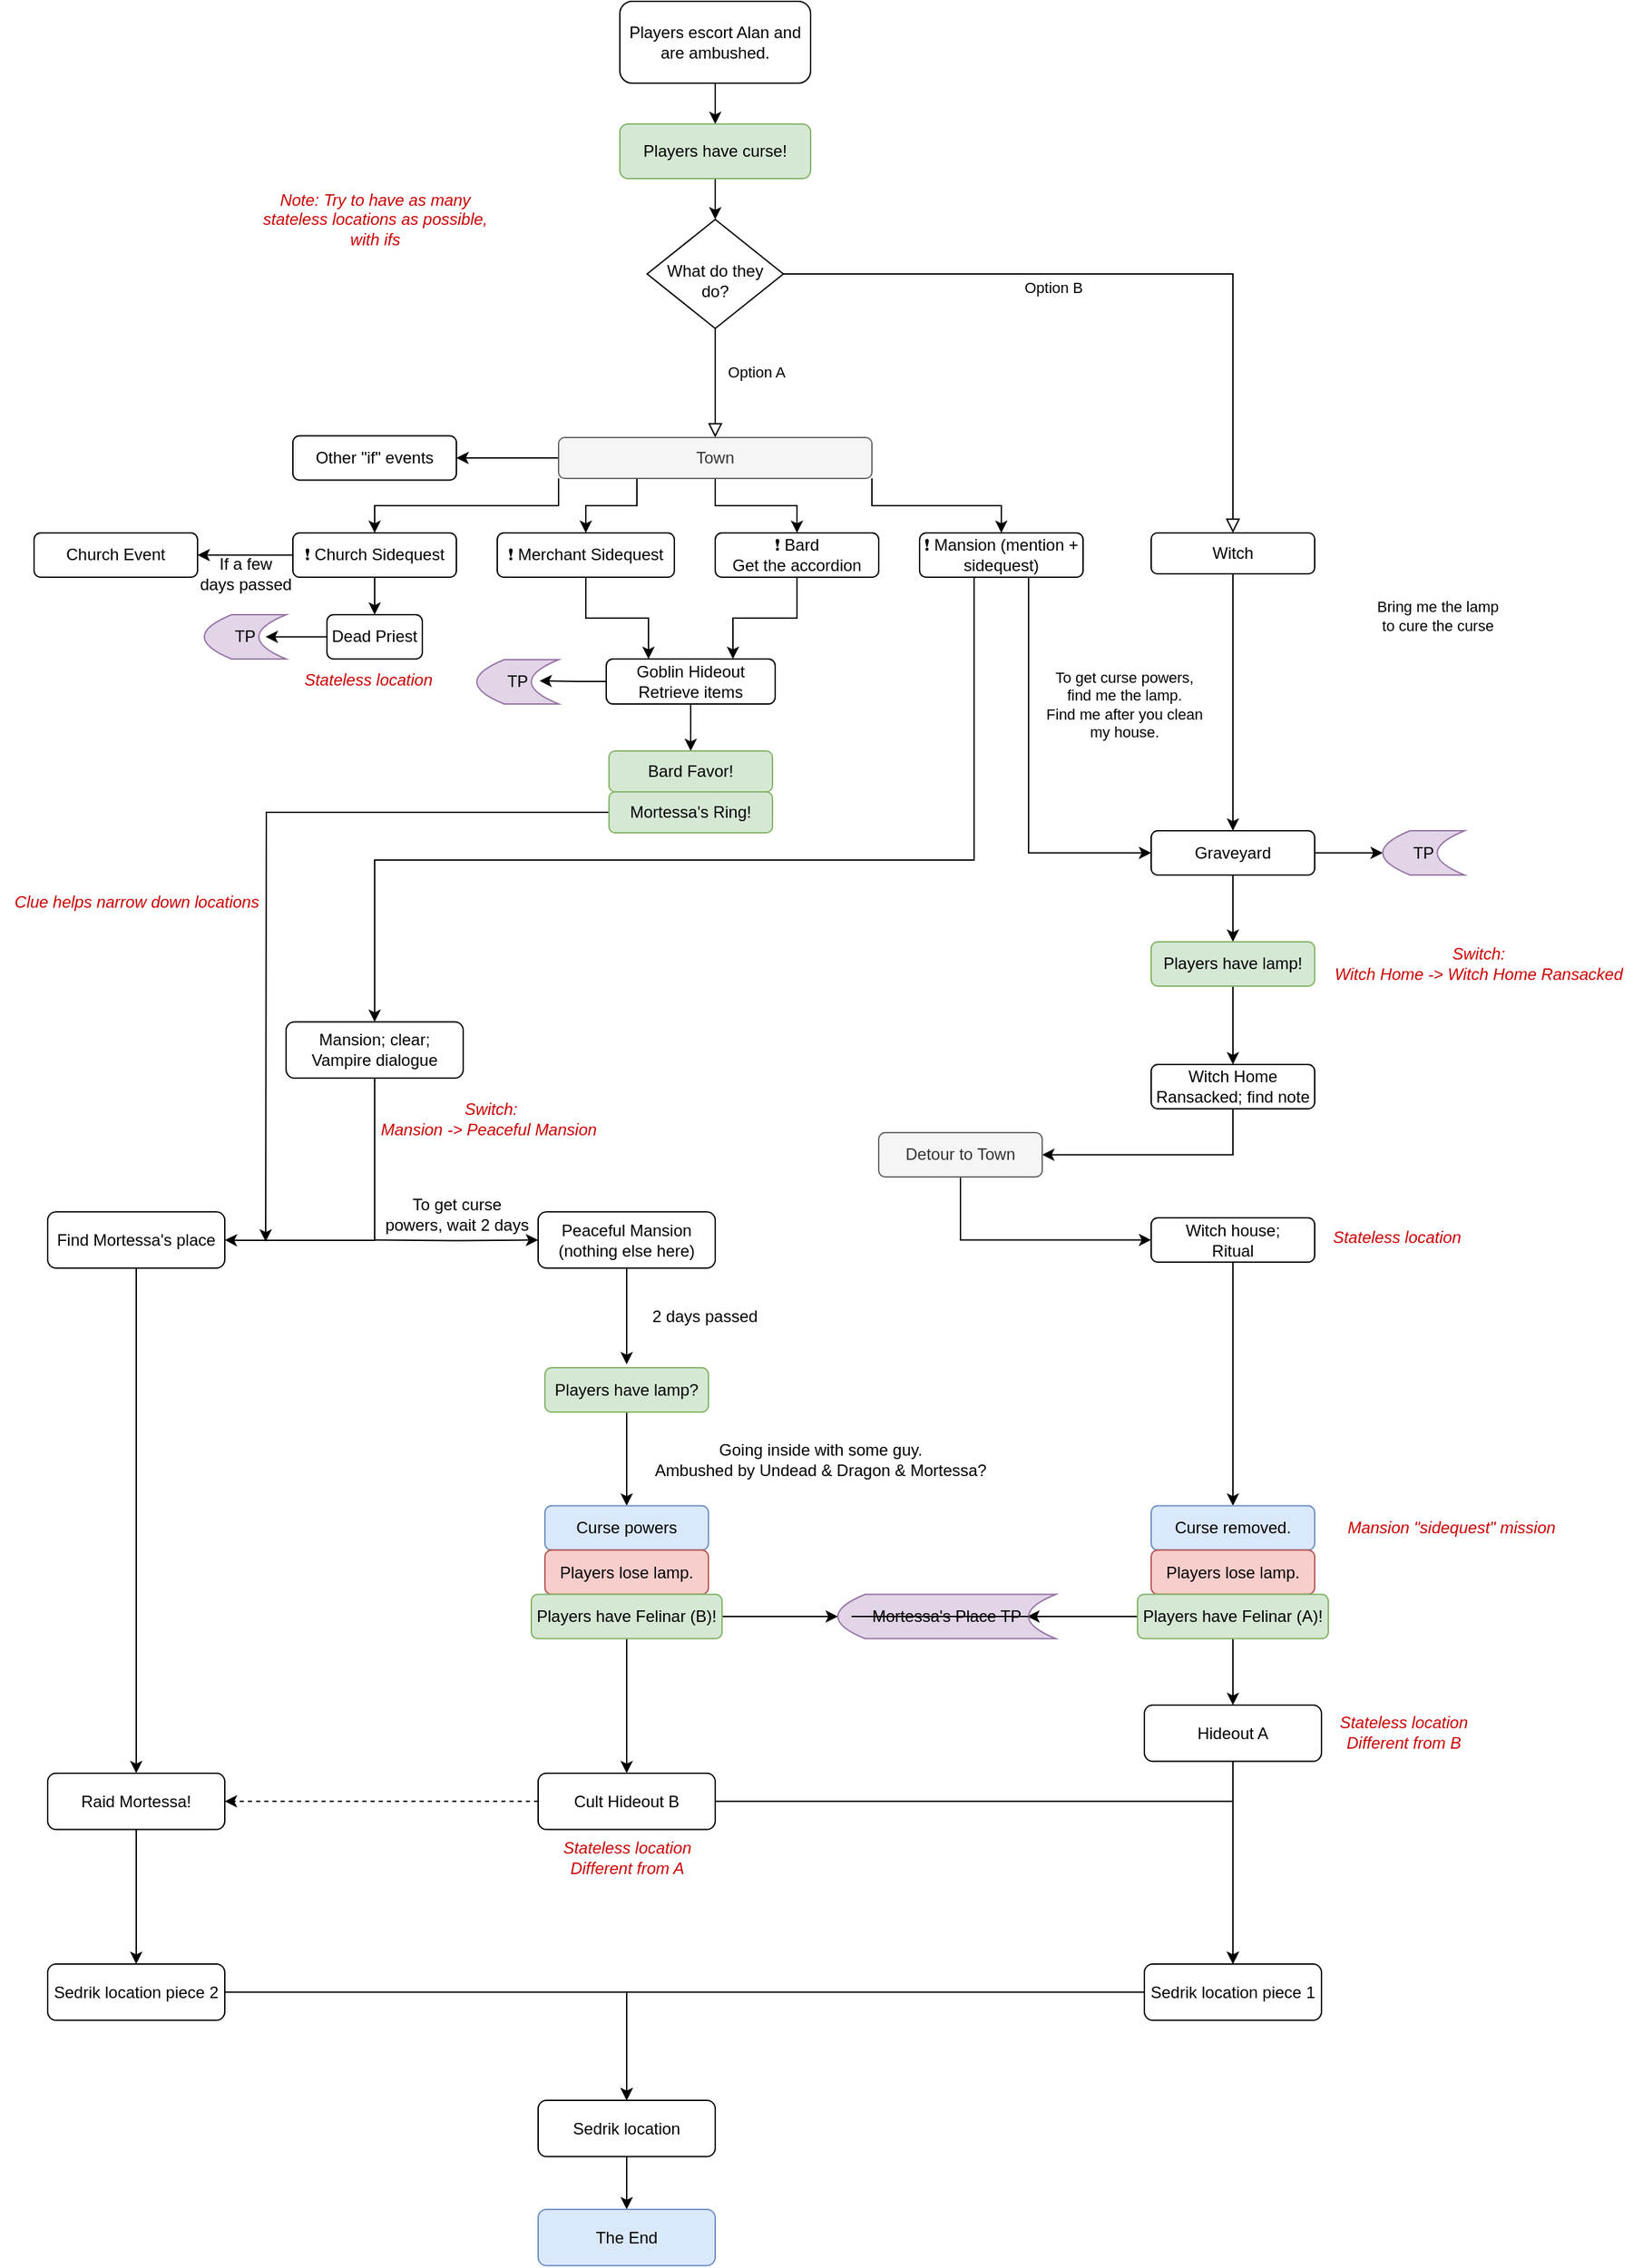 <mxfile version="23.0.1" type="device">
  <diagram id="C5RBs43oDa-KdzZeNtuy" name="Page-1">
    <mxGraphModel dx="2261" dy="1915" grid="1" gridSize="10" guides="1" tooltips="1" connect="1" arrows="1" fold="1" page="1" pageScale="1" pageWidth="827" pageHeight="1169" math="0" shadow="0">
      <root>
        <mxCell id="WIyWlLk6GJQsqaUBKTNV-0" />
        <mxCell id="WIyWlLk6GJQsqaUBKTNV-1" parent="WIyWlLk6GJQsqaUBKTNV-0" />
        <mxCell id="ol4VCV9P4sQ5v68sOLEQ-83" style="edgeStyle=orthogonalEdgeStyle;rounded=0;orthogonalLoop=1;jettySize=auto;html=1;entryX=0.5;entryY=0;entryDx=0;entryDy=0;" parent="WIyWlLk6GJQsqaUBKTNV-1" source="WIyWlLk6GJQsqaUBKTNV-3" target="ol4VCV9P4sQ5v68sOLEQ-82" edge="1">
          <mxGeometry relative="1" as="geometry" />
        </mxCell>
        <mxCell id="WIyWlLk6GJQsqaUBKTNV-3" value="Players escort Alan and are ambushed." style="rounded=1;whiteSpace=wrap;html=1;fontSize=12;glass=0;strokeWidth=1;shadow=0;" parent="WIyWlLk6GJQsqaUBKTNV-1" vertex="1">
          <mxGeometry x="290" y="-10" width="140" height="60" as="geometry" />
        </mxCell>
        <mxCell id="WIyWlLk6GJQsqaUBKTNV-4" value="" style="rounded=0;html=1;jettySize=auto;orthogonalLoop=1;fontSize=11;endArrow=block;endFill=0;endSize=8;strokeWidth=1;shadow=0;labelBackgroundColor=none;edgeStyle=orthogonalEdgeStyle;" parent="WIyWlLk6GJQsqaUBKTNV-1" source="WIyWlLk6GJQsqaUBKTNV-6" edge="1">
          <mxGeometry x="0.006" y="39" relative="1" as="geometry">
            <mxPoint y="-1" as="offset" />
            <mxPoint x="360" y="310" as="targetPoint" />
          </mxGeometry>
        </mxCell>
        <mxCell id="ol4VCV9P4sQ5v68sOLEQ-30" value="Option A" style="edgeLabel;html=1;align=center;verticalAlign=middle;resizable=0;points=[];" parent="WIyWlLk6GJQsqaUBKTNV-4" vertex="1" connectable="0">
          <mxGeometry x="-0.205" relative="1" as="geometry">
            <mxPoint x="30" as="offset" />
          </mxGeometry>
        </mxCell>
        <mxCell id="WIyWlLk6GJQsqaUBKTNV-5" value="" style="edgeStyle=orthogonalEdgeStyle;rounded=0;html=1;jettySize=auto;orthogonalLoop=1;fontSize=11;endArrow=block;endFill=0;endSize=8;strokeWidth=1;shadow=0;labelBackgroundColor=none;" parent="WIyWlLk6GJQsqaUBKTNV-1" source="WIyWlLk6GJQsqaUBKTNV-6" target="WIyWlLk6GJQsqaUBKTNV-7" edge="1">
          <mxGeometry y="10" relative="1" as="geometry">
            <mxPoint as="offset" />
          </mxGeometry>
        </mxCell>
        <mxCell id="ol4VCV9P4sQ5v68sOLEQ-29" value="Option B" style="edgeLabel;html=1;align=center;verticalAlign=middle;resizable=0;points=[];" parent="WIyWlLk6GJQsqaUBKTNV-5" vertex="1" connectable="0">
          <mxGeometry x="-0.238" y="-4" relative="1" as="geometry">
            <mxPoint y="6" as="offset" />
          </mxGeometry>
        </mxCell>
        <mxCell id="WIyWlLk6GJQsqaUBKTNV-6" value="&lt;br&gt;What do they do?" style="rhombus;whiteSpace=wrap;html=1;shadow=0;fontFamily=Helvetica;fontSize=12;align=center;strokeWidth=1;spacing=6;spacingTop=-4;" parent="WIyWlLk6GJQsqaUBKTNV-1" vertex="1">
          <mxGeometry x="310" y="150" width="100" height="80" as="geometry" />
        </mxCell>
        <mxCell id="ol4VCV9P4sQ5v68sOLEQ-33" style="edgeStyle=orthogonalEdgeStyle;rounded=0;orthogonalLoop=1;jettySize=auto;html=1;entryX=0.5;entryY=0;entryDx=0;entryDy=0;" parent="WIyWlLk6GJQsqaUBKTNV-1" source="WIyWlLk6GJQsqaUBKTNV-7" target="ol4VCV9P4sQ5v68sOLEQ-31" edge="1">
          <mxGeometry relative="1" as="geometry" />
        </mxCell>
        <mxCell id="ol4VCV9P4sQ5v68sOLEQ-56" value="Bring me the lamp&lt;br&gt;to cure the curse" style="edgeLabel;html=1;align=center;verticalAlign=middle;resizable=0;points=[];" parent="ol4VCV9P4sQ5v68sOLEQ-33" vertex="1" connectable="0">
          <mxGeometry x="0.086" y="1" relative="1" as="geometry">
            <mxPoint x="149" y="-72" as="offset" />
          </mxGeometry>
        </mxCell>
        <mxCell id="WIyWlLk6GJQsqaUBKTNV-7" value="Witch" style="rounded=1;whiteSpace=wrap;html=1;fontSize=12;glass=0;strokeWidth=1;shadow=0;" parent="WIyWlLk6GJQsqaUBKTNV-1" vertex="1">
          <mxGeometry x="680" y="380" width="120" height="30" as="geometry" />
        </mxCell>
        <mxCell id="ol4VCV9P4sQ5v68sOLEQ-10" style="edgeStyle=orthogonalEdgeStyle;rounded=0;orthogonalLoop=1;jettySize=auto;html=1;entryX=1;entryY=0.5;entryDx=0;entryDy=0;" parent="WIyWlLk6GJQsqaUBKTNV-1" source="ol4VCV9P4sQ5v68sOLEQ-1" target="ol4VCV9P4sQ5v68sOLEQ-9" edge="1">
          <mxGeometry relative="1" as="geometry" />
        </mxCell>
        <mxCell id="ol4VCV9P4sQ5v68sOLEQ-11" style="edgeStyle=orthogonalEdgeStyle;rounded=0;orthogonalLoop=1;jettySize=auto;html=1;exitX=0;exitY=1;exitDx=0;exitDy=0;entryX=0.5;entryY=0;entryDx=0;entryDy=0;" parent="WIyWlLk6GJQsqaUBKTNV-1" source="ol4VCV9P4sQ5v68sOLEQ-1" target="ol4VCV9P4sQ5v68sOLEQ-4" edge="1">
          <mxGeometry relative="1" as="geometry" />
        </mxCell>
        <mxCell id="ol4VCV9P4sQ5v68sOLEQ-12" style="edgeStyle=orthogonalEdgeStyle;rounded=0;orthogonalLoop=1;jettySize=auto;html=1;exitX=0.25;exitY=1;exitDx=0;exitDy=0;entryX=0.5;entryY=0;entryDx=0;entryDy=0;" parent="WIyWlLk6GJQsqaUBKTNV-1" source="ol4VCV9P4sQ5v68sOLEQ-1" target="ol4VCV9P4sQ5v68sOLEQ-5" edge="1">
          <mxGeometry relative="1" as="geometry" />
        </mxCell>
        <mxCell id="ol4VCV9P4sQ5v68sOLEQ-13" style="edgeStyle=orthogonalEdgeStyle;rounded=0;orthogonalLoop=1;jettySize=auto;html=1;entryX=0.5;entryY=0;entryDx=0;entryDy=0;" parent="WIyWlLk6GJQsqaUBKTNV-1" source="ol4VCV9P4sQ5v68sOLEQ-1" target="ol4VCV9P4sQ5v68sOLEQ-7" edge="1">
          <mxGeometry relative="1" as="geometry" />
        </mxCell>
        <mxCell id="ol4VCV9P4sQ5v68sOLEQ-15" style="edgeStyle=orthogonalEdgeStyle;rounded=0;orthogonalLoop=1;jettySize=auto;html=1;exitX=1;exitY=1;exitDx=0;exitDy=0;entryX=0.5;entryY=0;entryDx=0;entryDy=0;" parent="WIyWlLk6GJQsqaUBKTNV-1" source="ol4VCV9P4sQ5v68sOLEQ-1" target="ol4VCV9P4sQ5v68sOLEQ-8" edge="1">
          <mxGeometry relative="1" as="geometry" />
        </mxCell>
        <mxCell id="ol4VCV9P4sQ5v68sOLEQ-1" value="Town" style="rounded=1;whiteSpace=wrap;html=1;glass=0;fillColor=#f5f5f5;fontColor=#333333;strokeColor=#666666;" parent="WIyWlLk6GJQsqaUBKTNV-1" vertex="1">
          <mxGeometry x="245" y="310" width="230" height="30" as="geometry" />
        </mxCell>
        <mxCell id="ol4VCV9P4sQ5v68sOLEQ-18" style="edgeStyle=orthogonalEdgeStyle;rounded=0;orthogonalLoop=1;jettySize=auto;html=1;entryX=0.5;entryY=0;entryDx=0;entryDy=0;" parent="WIyWlLk6GJQsqaUBKTNV-1" source="ol4VCV9P4sQ5v68sOLEQ-4" target="ol4VCV9P4sQ5v68sOLEQ-16" edge="1">
          <mxGeometry relative="1" as="geometry" />
        </mxCell>
        <mxCell id="ol4VCV9P4sQ5v68sOLEQ-103" style="edgeStyle=orthogonalEdgeStyle;rounded=0;orthogonalLoop=1;jettySize=auto;html=1;entryX=1;entryY=0.5;entryDx=0;entryDy=0;" parent="WIyWlLk6GJQsqaUBKTNV-1" source="ol4VCV9P4sQ5v68sOLEQ-4" target="ol4VCV9P4sQ5v68sOLEQ-99" edge="1">
          <mxGeometry relative="1" as="geometry" />
        </mxCell>
        <mxCell id="ol4VCV9P4sQ5v68sOLEQ-4" value="❗ Church Sidequest" style="rounded=1;whiteSpace=wrap;html=1;" parent="WIyWlLk6GJQsqaUBKTNV-1" vertex="1">
          <mxGeometry x="50" y="380" width="120" height="32.5" as="geometry" />
        </mxCell>
        <mxCell id="ol4VCV9P4sQ5v68sOLEQ-23" style="edgeStyle=orthogonalEdgeStyle;rounded=0;orthogonalLoop=1;jettySize=auto;html=1;entryX=0.25;entryY=0;entryDx=0;entryDy=0;" parent="WIyWlLk6GJQsqaUBKTNV-1" source="ol4VCV9P4sQ5v68sOLEQ-5" target="ol4VCV9P4sQ5v68sOLEQ-21" edge="1">
          <mxGeometry relative="1" as="geometry" />
        </mxCell>
        <mxCell id="ol4VCV9P4sQ5v68sOLEQ-5" value="❗ Merchant Sidequest" style="rounded=1;whiteSpace=wrap;html=1;" parent="WIyWlLk6GJQsqaUBKTNV-1" vertex="1">
          <mxGeometry x="200" y="380" width="130" height="32.5" as="geometry" />
        </mxCell>
        <mxCell id="ol4VCV9P4sQ5v68sOLEQ-22" style="edgeStyle=orthogonalEdgeStyle;rounded=0;orthogonalLoop=1;jettySize=auto;html=1;entryX=0.75;entryY=0;entryDx=0;entryDy=0;" parent="WIyWlLk6GJQsqaUBKTNV-1" source="ol4VCV9P4sQ5v68sOLEQ-7" target="ol4VCV9P4sQ5v68sOLEQ-21" edge="1">
          <mxGeometry relative="1" as="geometry" />
        </mxCell>
        <mxCell id="ol4VCV9P4sQ5v68sOLEQ-7" value="❗ Bard&lt;br&gt;Get the accordion" style="rounded=1;whiteSpace=wrap;html=1;" parent="WIyWlLk6GJQsqaUBKTNV-1" vertex="1">
          <mxGeometry x="360" y="380" width="120" height="32.5" as="geometry" />
        </mxCell>
        <mxCell id="ol4VCV9P4sQ5v68sOLEQ-78" style="edgeStyle=orthogonalEdgeStyle;rounded=0;orthogonalLoop=1;jettySize=auto;html=1;entryX=0;entryY=0.5;entryDx=0;entryDy=0;exitX=0.5;exitY=1;exitDx=0;exitDy=0;" parent="WIyWlLk6GJQsqaUBKTNV-1" source="ol4VCV9P4sQ5v68sOLEQ-8" target="ol4VCV9P4sQ5v68sOLEQ-31" edge="1">
          <mxGeometry relative="1" as="geometry">
            <Array as="points">
              <mxPoint x="590" y="413" />
              <mxPoint x="590" y="615" />
            </Array>
          </mxGeometry>
        </mxCell>
        <mxCell id="ol4VCV9P4sQ5v68sOLEQ-108" style="edgeStyle=orthogonalEdgeStyle;rounded=0;orthogonalLoop=1;jettySize=auto;html=1;entryX=0.5;entryY=0;entryDx=0;entryDy=0;exitX=0.25;exitY=1;exitDx=0;exitDy=0;" parent="WIyWlLk6GJQsqaUBKTNV-1" source="ol4VCV9P4sQ5v68sOLEQ-8" target="ol4VCV9P4sQ5v68sOLEQ-107" edge="1">
          <mxGeometry relative="1" as="geometry">
            <mxPoint x="540" y="410" as="sourcePoint" />
            <mxPoint x="80" y="736.25" as="targetPoint" />
            <Array as="points">
              <mxPoint x="550" y="413" />
              <mxPoint x="550" y="620" />
              <mxPoint x="110" y="620" />
            </Array>
          </mxGeometry>
        </mxCell>
        <mxCell id="ol4VCV9P4sQ5v68sOLEQ-8" value="❗ Mansion&amp;nbsp;(mention + sidequest)" style="rounded=1;whiteSpace=wrap;html=1;" parent="WIyWlLk6GJQsqaUBKTNV-1" vertex="1">
          <mxGeometry x="510" y="380" width="120" height="32.5" as="geometry" />
        </mxCell>
        <mxCell id="ol4VCV9P4sQ5v68sOLEQ-9" value="Other&amp;nbsp;&quot;if&quot; events" style="rounded=1;whiteSpace=wrap;html=1;" parent="WIyWlLk6GJQsqaUBKTNV-1" vertex="1">
          <mxGeometry x="50" y="308.75" width="120" height="32.5" as="geometry" />
        </mxCell>
        <mxCell id="ol4VCV9P4sQ5v68sOLEQ-16" value="Dead Priest" style="rounded=1;whiteSpace=wrap;html=1;" parent="WIyWlLk6GJQsqaUBKTNV-1" vertex="1">
          <mxGeometry x="75" y="440" width="70" height="32.5" as="geometry" />
        </mxCell>
        <mxCell id="ol4VCV9P4sQ5v68sOLEQ-28" style="edgeStyle=orthogonalEdgeStyle;rounded=0;orthogonalLoop=1;jettySize=auto;html=1;entryX=0.5;entryY=0;entryDx=0;entryDy=0;" parent="WIyWlLk6GJQsqaUBKTNV-1" source="ol4VCV9P4sQ5v68sOLEQ-21" target="ol4VCV9P4sQ5v68sOLEQ-27" edge="1">
          <mxGeometry relative="1" as="geometry" />
        </mxCell>
        <mxCell id="ol4VCV9P4sQ5v68sOLEQ-21" value="Goblin Hideout&lt;br&gt;Retrieve items" style="rounded=1;whiteSpace=wrap;html=1;" parent="WIyWlLk6GJQsqaUBKTNV-1" vertex="1">
          <mxGeometry x="280" y="472.5" width="124" height="33" as="geometry" />
        </mxCell>
        <mxCell id="ol4VCV9P4sQ5v68sOLEQ-27" value="Bard Favor!" style="rounded=1;whiteSpace=wrap;html=1;fillColor=#d5e8d4;strokeColor=#82b366;" parent="WIyWlLk6GJQsqaUBKTNV-1" vertex="1">
          <mxGeometry x="282" y="540" width="120" height="30" as="geometry" />
        </mxCell>
        <mxCell id="uYWX3WhNX286cdWwJg3D-10" style="edgeStyle=orthogonalEdgeStyle;rounded=0;orthogonalLoop=1;jettySize=auto;html=1;entryX=0.5;entryY=0;entryDx=0;entryDy=0;" edge="1" parent="WIyWlLk6GJQsqaUBKTNV-1" source="ol4VCV9P4sQ5v68sOLEQ-31" target="uYWX3WhNX286cdWwJg3D-9">
          <mxGeometry relative="1" as="geometry" />
        </mxCell>
        <mxCell id="uYWX3WhNX286cdWwJg3D-13" style="edgeStyle=orthogonalEdgeStyle;rounded=0;orthogonalLoop=1;jettySize=auto;html=1;entryX=0;entryY=0.5;entryDx=0;entryDy=0;" edge="1" parent="WIyWlLk6GJQsqaUBKTNV-1" source="ol4VCV9P4sQ5v68sOLEQ-31" target="uYWX3WhNX286cdWwJg3D-12">
          <mxGeometry relative="1" as="geometry" />
        </mxCell>
        <mxCell id="ol4VCV9P4sQ5v68sOLEQ-31" value="Graveyard" style="rounded=1;whiteSpace=wrap;html=1;" parent="WIyWlLk6GJQsqaUBKTNV-1" vertex="1">
          <mxGeometry x="680" y="598.5" width="120" height="32.5" as="geometry" />
        </mxCell>
        <mxCell id="ol4VCV9P4sQ5v68sOLEQ-86" style="edgeStyle=orthogonalEdgeStyle;rounded=0;orthogonalLoop=1;jettySize=auto;html=1;entryX=1;entryY=0.5;entryDx=0;entryDy=0;exitX=0.5;exitY=1;exitDx=0;exitDy=0;" parent="WIyWlLk6GJQsqaUBKTNV-1" source="ol4VCV9P4sQ5v68sOLEQ-73" target="ol4VCV9P4sQ5v68sOLEQ-85" edge="1">
          <mxGeometry relative="1" as="geometry" />
        </mxCell>
        <mxCell id="ol4VCV9P4sQ5v68sOLEQ-73" value="Witch Home Ransacked; find note" style="rounded=1;whiteSpace=wrap;html=1;" parent="WIyWlLk6GJQsqaUBKTNV-1" vertex="1">
          <mxGeometry x="680" y="770" width="120" height="32.5" as="geometry" />
        </mxCell>
        <mxCell id="ol4VCV9P4sQ5v68sOLEQ-79" value="To get curse powers,&lt;br&gt;find me the lamp.&lt;br&gt;Find me after you clean&lt;br&gt;my house." style="edgeLabel;html=1;align=center;verticalAlign=middle;resizable=0;points=[];" parent="WIyWlLk6GJQsqaUBKTNV-1" vertex="1" connectable="0">
          <mxGeometry x="660" y="505.5" as="geometry" />
        </mxCell>
        <mxCell id="ol4VCV9P4sQ5v68sOLEQ-81" value="&lt;i&gt;&lt;font color=&quot;#cc0000&quot;&gt;Switch:&lt;br&gt;Witch Home -&amp;gt; Witch Home Ransacked&lt;br&gt;&lt;/font&gt;&lt;/i&gt;" style="text;html=1;align=center;verticalAlign=middle;resizable=0;points=[];autosize=1;strokeColor=none;fillColor=none;" parent="WIyWlLk6GJQsqaUBKTNV-1" vertex="1">
          <mxGeometry x="800" y="676.25" width="240" height="40" as="geometry" />
        </mxCell>
        <mxCell id="ol4VCV9P4sQ5v68sOLEQ-84" style="edgeStyle=orthogonalEdgeStyle;rounded=0;orthogonalLoop=1;jettySize=auto;html=1;entryX=0.5;entryY=0;entryDx=0;entryDy=0;" parent="WIyWlLk6GJQsqaUBKTNV-1" source="ol4VCV9P4sQ5v68sOLEQ-82" target="WIyWlLk6GJQsqaUBKTNV-6" edge="1">
          <mxGeometry relative="1" as="geometry" />
        </mxCell>
        <mxCell id="ol4VCV9P4sQ5v68sOLEQ-82" value="Players have curse!" style="rounded=1;whiteSpace=wrap;html=1;fontSize=12;glass=0;strokeWidth=1;shadow=0;fillColor=#d5e8d4;strokeColor=#82b366;" parent="WIyWlLk6GJQsqaUBKTNV-1" vertex="1">
          <mxGeometry x="290" y="80" width="140" height="40" as="geometry" />
        </mxCell>
        <mxCell id="ol4VCV9P4sQ5v68sOLEQ-95" style="edgeStyle=orthogonalEdgeStyle;rounded=0;orthogonalLoop=1;jettySize=auto;html=1;entryX=0;entryY=0.5;entryDx=0;entryDy=0;exitX=0.5;exitY=1;exitDx=0;exitDy=0;" parent="WIyWlLk6GJQsqaUBKTNV-1" source="ol4VCV9P4sQ5v68sOLEQ-85" target="ol4VCV9P4sQ5v68sOLEQ-93" edge="1">
          <mxGeometry relative="1" as="geometry" />
        </mxCell>
        <mxCell id="ol4VCV9P4sQ5v68sOLEQ-85" value="Detour to Town" style="rounded=1;whiteSpace=wrap;html=1;fillColor=#f5f5f5;fontColor=#333333;strokeColor=#666666;" parent="WIyWlLk6GJQsqaUBKTNV-1" vertex="1">
          <mxGeometry x="480" y="820" width="120" height="32.5" as="geometry" />
        </mxCell>
        <mxCell id="ol4VCV9P4sQ5v68sOLEQ-96" style="edgeStyle=orthogonalEdgeStyle;rounded=0;orthogonalLoop=1;jettySize=auto;html=1;entryX=0.5;entryY=0;entryDx=0;entryDy=0;" parent="WIyWlLk6GJQsqaUBKTNV-1" source="ol4VCV9P4sQ5v68sOLEQ-93" target="ol4VCV9P4sQ5v68sOLEQ-94" edge="1">
          <mxGeometry relative="1" as="geometry" />
        </mxCell>
        <mxCell id="ol4VCV9P4sQ5v68sOLEQ-93" value="Witch house;&lt;br&gt;Ritual" style="rounded=1;whiteSpace=wrap;html=1;" parent="WIyWlLk6GJQsqaUBKTNV-1" vertex="1">
          <mxGeometry x="680" y="882.49" width="120" height="32.5" as="geometry" />
        </mxCell>
        <mxCell id="ol4VCV9P4sQ5v68sOLEQ-94" value="Curse removed." style="rounded=1;whiteSpace=wrap;html=1;fillColor=#dae8fc;strokeColor=#6c8ebf;" parent="WIyWlLk6GJQsqaUBKTNV-1" vertex="1">
          <mxGeometry x="680" y="1093.75" width="120" height="32.5" as="geometry" />
        </mxCell>
        <mxCell id="ol4VCV9P4sQ5v68sOLEQ-99" value="Church Event" style="rounded=1;whiteSpace=wrap;html=1;" parent="WIyWlLk6GJQsqaUBKTNV-1" vertex="1">
          <mxGeometry x="-140" y="380" width="120" height="32.5" as="geometry" />
        </mxCell>
        <mxCell id="ol4VCV9P4sQ5v68sOLEQ-100" value="&lt;i&gt;&lt;font color=&quot;#cc0000&quot;&gt;Stateless location&lt;/font&gt;&lt;/i&gt;" style="text;html=1;align=center;verticalAlign=middle;resizable=0;points=[];autosize=1;" parent="WIyWlLk6GJQsqaUBKTNV-1" vertex="1">
          <mxGeometry x="45" y="472.5" width="120" height="30" as="geometry" />
        </mxCell>
        <mxCell id="ol4VCV9P4sQ5v68sOLEQ-104" value="If a few&lt;br&gt;days passed" style="text;html=1;align=center;verticalAlign=middle;resizable=0;points=[];autosize=1;strokeColor=none;fillColor=none;" parent="WIyWlLk6GJQsqaUBKTNV-1" vertex="1">
          <mxGeometry x="-30" y="390" width="90" height="40" as="geometry" />
        </mxCell>
        <mxCell id="ol4VCV9P4sQ5v68sOLEQ-105" value="&lt;i&gt;&lt;font color=&quot;#cc0000&quot;&gt;Note: Try to have as many&lt;br&gt;stateless locations as possible,&lt;br&gt;with ifs&lt;br&gt;&lt;/font&gt;&lt;/i&gt;" style="text;html=1;align=center;verticalAlign=middle;resizable=0;points=[];autosize=1;" parent="WIyWlLk6GJQsqaUBKTNV-1" vertex="1">
          <mxGeometry x="15" y="120" width="190" height="60" as="geometry" />
        </mxCell>
        <mxCell id="ol4VCV9P4sQ5v68sOLEQ-106" value="&lt;i&gt;&lt;font color=&quot;#cc0000&quot;&gt;Stateless location&lt;br&gt;&lt;/font&gt;&lt;/i&gt;" style="text;html=1;align=center;verticalAlign=middle;resizable=0;points=[];autosize=1;strokeColor=none;fillColor=none;" parent="WIyWlLk6GJQsqaUBKTNV-1" vertex="1">
          <mxGeometry x="800" y="882.49" width="120" height="30" as="geometry" />
        </mxCell>
        <mxCell id="ol4VCV9P4sQ5v68sOLEQ-132" style="edgeStyle=orthogonalEdgeStyle;rounded=0;orthogonalLoop=1;jettySize=auto;html=1;entryX=1;entryY=0.5;entryDx=0;entryDy=0;" parent="WIyWlLk6GJQsqaUBKTNV-1" source="ol4VCV9P4sQ5v68sOLEQ-107" target="ol4VCV9P4sQ5v68sOLEQ-131" edge="1">
          <mxGeometry relative="1" as="geometry">
            <Array as="points">
              <mxPoint x="110" y="899" />
              <mxPoint x="10" y="899" />
            </Array>
          </mxGeometry>
        </mxCell>
        <mxCell id="ol4VCV9P4sQ5v68sOLEQ-107" value="Mansion; clear;&lt;br&gt;Vampire dialogue" style="rounded=1;whiteSpace=wrap;html=1;" parent="WIyWlLk6GJQsqaUBKTNV-1" vertex="1">
          <mxGeometry x="45" y="738.75" width="130" height="41.25" as="geometry" />
        </mxCell>
        <mxCell id="ol4VCV9P4sQ5v68sOLEQ-130" style="edgeStyle=orthogonalEdgeStyle;rounded=0;orthogonalLoop=1;jettySize=auto;html=1;entryX=0.5;entryY=0;entryDx=0;entryDy=0;" parent="WIyWlLk6GJQsqaUBKTNV-1" source="ol4VCV9P4sQ5v68sOLEQ-111" target="ol4VCV9P4sQ5v68sOLEQ-112" edge="1">
          <mxGeometry relative="1" as="geometry" />
        </mxCell>
        <mxCell id="ol4VCV9P4sQ5v68sOLEQ-111" value="Players have lamp?" style="rounded=1;whiteSpace=wrap;html=1;fillColor=#d5e8d4;strokeColor=#82b366;" parent="WIyWlLk6GJQsqaUBKTNV-1" vertex="1">
          <mxGeometry x="235" y="992.5" width="120" height="32.5" as="geometry" />
        </mxCell>
        <mxCell id="ol4VCV9P4sQ5v68sOLEQ-112" value="Curse powers" style="rounded=1;whiteSpace=wrap;html=1;fillColor=#dae8fc;strokeColor=#6c8ebf;" parent="WIyWlLk6GJQsqaUBKTNV-1" vertex="1">
          <mxGeometry x="235" y="1093.75" width="120" height="32.5" as="geometry" />
        </mxCell>
        <mxCell id="ol4VCV9P4sQ5v68sOLEQ-114" value="&lt;i&gt;&lt;font color=&quot;#cc0000&quot;&gt;Mansion&amp;nbsp;&quot;sidequest&quot; mission&lt;br&gt;&lt;/font&gt;&lt;/i&gt;" style="text;html=1;align=center;verticalAlign=middle;resizable=0;points=[];autosize=1;strokeColor=none;fillColor=none;" parent="WIyWlLk6GJQsqaUBKTNV-1" vertex="1">
          <mxGeometry x="810" y="1095" width="180" height="30" as="geometry" />
        </mxCell>
        <mxCell id="ol4VCV9P4sQ5v68sOLEQ-115" value="Players lose lamp." style="rounded=1;whiteSpace=wrap;html=1;fillColor=#f8cecc;strokeColor=#b85450;" parent="WIyWlLk6GJQsqaUBKTNV-1" vertex="1">
          <mxGeometry x="680" y="1126.25" width="120" height="32.5" as="geometry" />
        </mxCell>
        <mxCell id="ol4VCV9P4sQ5v68sOLEQ-147" style="edgeStyle=orthogonalEdgeStyle;rounded=0;orthogonalLoop=1;jettySize=auto;html=1;entryX=0.5;entryY=0;entryDx=0;entryDy=0;" parent="WIyWlLk6GJQsqaUBKTNV-1" source="ol4VCV9P4sQ5v68sOLEQ-116" target="ol4VCV9P4sQ5v68sOLEQ-146" edge="1">
          <mxGeometry relative="1" as="geometry" />
        </mxCell>
        <mxCell id="uYWX3WhNX286cdWwJg3D-21" style="edgeStyle=orthogonalEdgeStyle;rounded=0;orthogonalLoop=1;jettySize=auto;html=1;entryX=0.869;entryY=0.5;entryDx=0;entryDy=0;entryPerimeter=0;" edge="1" parent="WIyWlLk6GJQsqaUBKTNV-1" source="ol4VCV9P4sQ5v68sOLEQ-116" target="uYWX3WhNX286cdWwJg3D-16">
          <mxGeometry relative="1" as="geometry" />
        </mxCell>
        <mxCell id="ol4VCV9P4sQ5v68sOLEQ-116" value="Players have Felinar (A)!" style="rounded=1;whiteSpace=wrap;html=1;fillColor=#d5e8d4;strokeColor=#82b366;" parent="WIyWlLk6GJQsqaUBKTNV-1" vertex="1">
          <mxGeometry x="670" y="1158.75" width="140" height="32.5" as="geometry" />
        </mxCell>
        <mxCell id="ol4VCV9P4sQ5v68sOLEQ-117" value="Players lose lamp." style="rounded=1;whiteSpace=wrap;html=1;fillColor=#f8cecc;strokeColor=#b85450;" parent="WIyWlLk6GJQsqaUBKTNV-1" vertex="1">
          <mxGeometry x="235" y="1126.25" width="120" height="32.5" as="geometry" />
        </mxCell>
        <mxCell id="ol4VCV9P4sQ5v68sOLEQ-144" style="edgeStyle=orthogonalEdgeStyle;rounded=0;orthogonalLoop=1;jettySize=auto;html=1;entryX=0.5;entryY=0;entryDx=0;entryDy=0;" parent="WIyWlLk6GJQsqaUBKTNV-1" source="ol4VCV9P4sQ5v68sOLEQ-118" target="ol4VCV9P4sQ5v68sOLEQ-143" edge="1">
          <mxGeometry relative="1" as="geometry" />
        </mxCell>
        <mxCell id="uYWX3WhNX286cdWwJg3D-20" style="edgeStyle=orthogonalEdgeStyle;rounded=0;orthogonalLoop=1;jettySize=auto;html=1;entryX=0;entryY=0.5;entryDx=0;entryDy=0;" edge="1" parent="WIyWlLk6GJQsqaUBKTNV-1" source="ol4VCV9P4sQ5v68sOLEQ-118" target="uYWX3WhNX286cdWwJg3D-16">
          <mxGeometry relative="1" as="geometry" />
        </mxCell>
        <mxCell id="ol4VCV9P4sQ5v68sOLEQ-118" value="Players have Felinar (B)!" style="rounded=1;whiteSpace=wrap;html=1;fillColor=#d5e8d4;strokeColor=#82b366;" parent="WIyWlLk6GJQsqaUBKTNV-1" vertex="1">
          <mxGeometry x="225" y="1158.75" width="140" height="32.5" as="geometry" />
        </mxCell>
        <mxCell id="ol4VCV9P4sQ5v68sOLEQ-128" value="&lt;i&gt;&lt;font color=&quot;#cc0000&quot;&gt;Switch:&lt;br&gt;Mansion -&amp;gt; Peaceful Mansion&amp;nbsp;&lt;br&gt;&lt;/font&gt;&lt;/i&gt;" style="text;html=1;align=center;verticalAlign=middle;resizable=0;points=[];autosize=1;strokeColor=none;fillColor=none;" parent="WIyWlLk6GJQsqaUBKTNV-1" vertex="1">
          <mxGeometry x="100" y="790" width="190" height="40" as="geometry" />
        </mxCell>
        <mxCell id="uYWX3WhNX286cdWwJg3D-3" style="edgeStyle=orthogonalEdgeStyle;rounded=0;orthogonalLoop=1;jettySize=auto;html=1;entryX=0.5;entryY=0;entryDx=0;entryDy=0;" edge="1" parent="WIyWlLk6GJQsqaUBKTNV-1" source="ol4VCV9P4sQ5v68sOLEQ-131" target="ol4VCV9P4sQ5v68sOLEQ-139">
          <mxGeometry relative="1" as="geometry" />
        </mxCell>
        <mxCell id="ol4VCV9P4sQ5v68sOLEQ-131" value="Find Mortessa&#39;s place" style="rounded=1;whiteSpace=wrap;html=1;" parent="WIyWlLk6GJQsqaUBKTNV-1" vertex="1">
          <mxGeometry x="-130" y="878.12" width="130" height="41.25" as="geometry" />
        </mxCell>
        <mxCell id="ol4VCV9P4sQ5v68sOLEQ-136" style="edgeStyle=orthogonalEdgeStyle;rounded=0;orthogonalLoop=1;jettySize=auto;html=1;" parent="WIyWlLk6GJQsqaUBKTNV-1" source="ol4VCV9P4sQ5v68sOLEQ-133" edge="1">
          <mxGeometry relative="1" as="geometry">
            <mxPoint x="295" y="990" as="targetPoint" />
          </mxGeometry>
        </mxCell>
        <mxCell id="ol4VCV9P4sQ5v68sOLEQ-133" value="Peaceful Mansion&lt;br&gt;(nothing else here)" style="rounded=1;whiteSpace=wrap;html=1;" parent="WIyWlLk6GJQsqaUBKTNV-1" vertex="1">
          <mxGeometry x="230" y="878.12" width="130" height="41.25" as="geometry" />
        </mxCell>
        <mxCell id="ol4VCV9P4sQ5v68sOLEQ-134" style="edgeStyle=orthogonalEdgeStyle;rounded=0;orthogonalLoop=1;jettySize=auto;html=1;" parent="WIyWlLk6GJQsqaUBKTNV-1" target="ol4VCV9P4sQ5v68sOLEQ-133" edge="1">
          <mxGeometry relative="1" as="geometry">
            <mxPoint x="110" y="898.745" as="sourcePoint" />
          </mxGeometry>
        </mxCell>
        <mxCell id="ol4VCV9P4sQ5v68sOLEQ-137" value="2 days passed" style="text;html=1;align=center;verticalAlign=middle;resizable=0;points=[];autosize=1;strokeColor=none;fillColor=none;" parent="WIyWlLk6GJQsqaUBKTNV-1" vertex="1">
          <mxGeometry x="302" y="940" width="100" height="30" as="geometry" />
        </mxCell>
        <mxCell id="ol4VCV9P4sQ5v68sOLEQ-138" value="Going inside with some guy.&lt;br&gt;Ambushed by Undead &amp;amp; Dragon &amp;amp; Mortessa?" style="text;html=1;align=center;verticalAlign=middle;resizable=0;points=[];autosize=1;strokeColor=none;fillColor=none;" parent="WIyWlLk6GJQsqaUBKTNV-1" vertex="1">
          <mxGeometry x="302" y="1040" width="270" height="40" as="geometry" />
        </mxCell>
        <mxCell id="ol4VCV9P4sQ5v68sOLEQ-156" style="edgeStyle=orthogonalEdgeStyle;rounded=0;orthogonalLoop=1;jettySize=auto;html=1;entryX=0.5;entryY=0;entryDx=0;entryDy=0;" parent="WIyWlLk6GJQsqaUBKTNV-1" source="ol4VCV9P4sQ5v68sOLEQ-139" target="ol4VCV9P4sQ5v68sOLEQ-152" edge="1">
          <mxGeometry relative="1" as="geometry" />
        </mxCell>
        <mxCell id="ol4VCV9P4sQ5v68sOLEQ-139" value="Raid Mortessa!" style="rounded=1;whiteSpace=wrap;html=1;" parent="WIyWlLk6GJQsqaUBKTNV-1" vertex="1">
          <mxGeometry x="-130" y="1290" width="130" height="41.25" as="geometry" />
        </mxCell>
        <mxCell id="ol4VCV9P4sQ5v68sOLEQ-145" style="edgeStyle=orthogonalEdgeStyle;rounded=0;orthogonalLoop=1;jettySize=auto;html=1;entryX=1;entryY=0.5;entryDx=0;entryDy=0;dashed=1;" parent="WIyWlLk6GJQsqaUBKTNV-1" source="ol4VCV9P4sQ5v68sOLEQ-143" target="ol4VCV9P4sQ5v68sOLEQ-139" edge="1">
          <mxGeometry relative="1" as="geometry" />
        </mxCell>
        <mxCell id="ol4VCV9P4sQ5v68sOLEQ-154" style="edgeStyle=orthogonalEdgeStyle;rounded=0;orthogonalLoop=1;jettySize=auto;html=1;entryX=0.5;entryY=0;entryDx=0;entryDy=0;" parent="WIyWlLk6GJQsqaUBKTNV-1" source="ol4VCV9P4sQ5v68sOLEQ-143" target="ol4VCV9P4sQ5v68sOLEQ-153" edge="1">
          <mxGeometry relative="1" as="geometry" />
        </mxCell>
        <mxCell id="ol4VCV9P4sQ5v68sOLEQ-143" value="Cult Hideout B" style="rounded=1;whiteSpace=wrap;html=1;" parent="WIyWlLk6GJQsqaUBKTNV-1" vertex="1">
          <mxGeometry x="230" y="1290" width="130" height="41.25" as="geometry" />
        </mxCell>
        <mxCell id="ol4VCV9P4sQ5v68sOLEQ-155" style="edgeStyle=orthogonalEdgeStyle;rounded=0;orthogonalLoop=1;jettySize=auto;html=1;entryX=0.5;entryY=0;entryDx=0;entryDy=0;" parent="WIyWlLk6GJQsqaUBKTNV-1" source="ol4VCV9P4sQ5v68sOLEQ-146" target="ol4VCV9P4sQ5v68sOLEQ-153" edge="1">
          <mxGeometry relative="1" as="geometry">
            <mxPoint x="740" y="1290" as="targetPoint" />
          </mxGeometry>
        </mxCell>
        <mxCell id="ol4VCV9P4sQ5v68sOLEQ-146" value="Hideout A" style="rounded=1;whiteSpace=wrap;html=1;" parent="WIyWlLk6GJQsqaUBKTNV-1" vertex="1">
          <mxGeometry x="675" y="1240" width="130" height="41.25" as="geometry" />
        </mxCell>
        <mxCell id="ol4VCV9P4sQ5v68sOLEQ-148" value="&lt;i&gt;&lt;font color=&quot;#cc0000&quot;&gt;Stateless location&lt;br&gt;Different from A&lt;br&gt;&lt;/font&gt;&lt;/i&gt;" style="text;html=1;align=center;verticalAlign=middle;resizable=0;points=[];autosize=1;strokeColor=none;fillColor=none;" parent="WIyWlLk6GJQsqaUBKTNV-1" vertex="1">
          <mxGeometry x="235" y="1331.88" width="120" height="40" as="geometry" />
        </mxCell>
        <mxCell id="ol4VCV9P4sQ5v68sOLEQ-149" value="&lt;i&gt;&lt;font color=&quot;#cc0000&quot;&gt;Stateless location&lt;br&gt;Different from B&lt;br&gt;&lt;/font&gt;&lt;/i&gt;" style="text;html=1;align=center;verticalAlign=middle;resizable=0;points=[];autosize=1;strokeColor=none;fillColor=none;" parent="WIyWlLk6GJQsqaUBKTNV-1" vertex="1">
          <mxGeometry x="805" y="1240" width="120" height="40" as="geometry" />
        </mxCell>
        <mxCell id="ol4VCV9P4sQ5v68sOLEQ-150" value="To get curse&lt;br&gt;powers, wait 2 days" style="text;html=1;align=center;verticalAlign=middle;resizable=0;points=[];autosize=1;strokeColor=none;fillColor=none;" parent="WIyWlLk6GJQsqaUBKTNV-1" vertex="1">
          <mxGeometry x="105" y="860" width="130" height="40" as="geometry" />
        </mxCell>
        <mxCell id="ol4VCV9P4sQ5v68sOLEQ-158" style="edgeStyle=orthogonalEdgeStyle;rounded=0;orthogonalLoop=1;jettySize=auto;html=1;entryX=0.5;entryY=0;entryDx=0;entryDy=0;" parent="WIyWlLk6GJQsqaUBKTNV-1" source="ol4VCV9P4sQ5v68sOLEQ-152" target="ol4VCV9P4sQ5v68sOLEQ-157" edge="1">
          <mxGeometry relative="1" as="geometry" />
        </mxCell>
        <mxCell id="ol4VCV9P4sQ5v68sOLEQ-152" value="Sedrik location piece 2" style="rounded=1;whiteSpace=wrap;html=1;" parent="WIyWlLk6GJQsqaUBKTNV-1" vertex="1">
          <mxGeometry x="-130" y="1430" width="130" height="41.25" as="geometry" />
        </mxCell>
        <mxCell id="ol4VCV9P4sQ5v68sOLEQ-159" style="edgeStyle=orthogonalEdgeStyle;rounded=0;orthogonalLoop=1;jettySize=auto;html=1;entryX=0.5;entryY=0;entryDx=0;entryDy=0;" parent="WIyWlLk6GJQsqaUBKTNV-1" source="ol4VCV9P4sQ5v68sOLEQ-153" target="ol4VCV9P4sQ5v68sOLEQ-157" edge="1">
          <mxGeometry relative="1" as="geometry" />
        </mxCell>
        <mxCell id="ol4VCV9P4sQ5v68sOLEQ-153" value="Sedrik location piece 1" style="rounded=1;whiteSpace=wrap;html=1;" parent="WIyWlLk6GJQsqaUBKTNV-1" vertex="1">
          <mxGeometry x="675" y="1430" width="130" height="41.25" as="geometry" />
        </mxCell>
        <mxCell id="ol4VCV9P4sQ5v68sOLEQ-161" style="edgeStyle=orthogonalEdgeStyle;rounded=0;orthogonalLoop=1;jettySize=auto;html=1;entryX=0.5;entryY=0;entryDx=0;entryDy=0;" parent="WIyWlLk6GJQsqaUBKTNV-1" source="ol4VCV9P4sQ5v68sOLEQ-157" target="ol4VCV9P4sQ5v68sOLEQ-160" edge="1">
          <mxGeometry relative="1" as="geometry" />
        </mxCell>
        <mxCell id="ol4VCV9P4sQ5v68sOLEQ-157" value="Sedrik location" style="rounded=1;whiteSpace=wrap;html=1;" parent="WIyWlLk6GJQsqaUBKTNV-1" vertex="1">
          <mxGeometry x="230" y="1530" width="130" height="41.25" as="geometry" />
        </mxCell>
        <mxCell id="ol4VCV9P4sQ5v68sOLEQ-160" value="The End" style="rounded=1;whiteSpace=wrap;html=1;fillColor=#dae8fc;strokeColor=#6c8ebf;" parent="WIyWlLk6GJQsqaUBKTNV-1" vertex="1">
          <mxGeometry x="230" y="1610" width="130" height="41.25" as="geometry" />
        </mxCell>
        <mxCell id="uYWX3WhNX286cdWwJg3D-1" style="edgeStyle=orthogonalEdgeStyle;rounded=0;orthogonalLoop=1;jettySize=auto;html=1;" edge="1" parent="WIyWlLk6GJQsqaUBKTNV-1" source="uYWX3WhNX286cdWwJg3D-0">
          <mxGeometry relative="1" as="geometry">
            <mxPoint x="30" y="900" as="targetPoint" />
          </mxGeometry>
        </mxCell>
        <mxCell id="uYWX3WhNX286cdWwJg3D-0" value="Mortessa&#39;s Ring!" style="rounded=1;whiteSpace=wrap;html=1;fillColor=#d5e8d4;strokeColor=#82b366;" vertex="1" parent="WIyWlLk6GJQsqaUBKTNV-1">
          <mxGeometry x="282" y="570" width="120" height="30" as="geometry" />
        </mxCell>
        <mxCell id="uYWX3WhNX286cdWwJg3D-2" value="&lt;i&gt;&lt;font color=&quot;#cc0000&quot;&gt;Clue helps narrow down locations&lt;br&gt;&lt;/font&gt;&lt;/i&gt;" style="text;html=1;align=center;verticalAlign=middle;resizable=0;points=[];autosize=1;strokeColor=none;fillColor=none;" vertex="1" parent="WIyWlLk6GJQsqaUBKTNV-1">
          <mxGeometry x="-165" y="636" width="200" height="30" as="geometry" />
        </mxCell>
        <mxCell id="uYWX3WhNX286cdWwJg3D-6" value="TP" style="shape=dataStorage;whiteSpace=wrap;html=1;fixedSize=1;fillColor=#e1d5e7;strokeColor=#9673a6;" vertex="1" parent="WIyWlLk6GJQsqaUBKTNV-1">
          <mxGeometry x="-15" y="440" width="60" height="32.5" as="geometry" />
        </mxCell>
        <mxCell id="uYWX3WhNX286cdWwJg3D-7" style="edgeStyle=orthogonalEdgeStyle;rounded=0;orthogonalLoop=1;jettySize=auto;html=1;entryX=0.75;entryY=0.5;entryDx=0;entryDy=0;entryPerimeter=0;" edge="1" parent="WIyWlLk6GJQsqaUBKTNV-1" source="ol4VCV9P4sQ5v68sOLEQ-16" target="uYWX3WhNX286cdWwJg3D-6">
          <mxGeometry relative="1" as="geometry" />
        </mxCell>
        <mxCell id="uYWX3WhNX286cdWwJg3D-11" style="edgeStyle=orthogonalEdgeStyle;rounded=0;orthogonalLoop=1;jettySize=auto;html=1;entryX=0.5;entryY=0;entryDx=0;entryDy=0;" edge="1" parent="WIyWlLk6GJQsqaUBKTNV-1" source="uYWX3WhNX286cdWwJg3D-9" target="ol4VCV9P4sQ5v68sOLEQ-73">
          <mxGeometry relative="1" as="geometry" />
        </mxCell>
        <mxCell id="uYWX3WhNX286cdWwJg3D-9" value="Players have lamp!" style="rounded=1;whiteSpace=wrap;html=1;fillColor=#d5e8d4;strokeColor=#82b366;" vertex="1" parent="WIyWlLk6GJQsqaUBKTNV-1">
          <mxGeometry x="680" y="680" width="120" height="32.5" as="geometry" />
        </mxCell>
        <mxCell id="uYWX3WhNX286cdWwJg3D-12" value="TP" style="shape=dataStorage;whiteSpace=wrap;html=1;fixedSize=1;fillColor=#e1d5e7;strokeColor=#9673a6;" vertex="1" parent="WIyWlLk6GJQsqaUBKTNV-1">
          <mxGeometry x="850" y="598.5" width="60" height="32.5" as="geometry" />
        </mxCell>
        <mxCell id="uYWX3WhNX286cdWwJg3D-14" value="TP" style="shape=dataStorage;whiteSpace=wrap;html=1;fixedSize=1;fillColor=#e1d5e7;strokeColor=#9673a6;" vertex="1" parent="WIyWlLk6GJQsqaUBKTNV-1">
          <mxGeometry x="185" y="473" width="60" height="32.5" as="geometry" />
        </mxCell>
        <mxCell id="uYWX3WhNX286cdWwJg3D-15" style="edgeStyle=orthogonalEdgeStyle;rounded=0;orthogonalLoop=1;jettySize=auto;html=1;entryX=0.767;entryY=0.477;entryDx=0;entryDy=0;entryPerimeter=0;" edge="1" parent="WIyWlLk6GJQsqaUBKTNV-1" source="ol4VCV9P4sQ5v68sOLEQ-21" target="uYWX3WhNX286cdWwJg3D-14">
          <mxGeometry relative="1" as="geometry" />
        </mxCell>
        <mxCell id="uYWX3WhNX286cdWwJg3D-16" value="Mortessa&#39;s Place TP" style="shape=dataStorage;whiteSpace=wrap;html=1;fixedSize=1;fillColor=#e1d5e7;strokeColor=#9673a6;" vertex="1" parent="WIyWlLk6GJQsqaUBKTNV-1">
          <mxGeometry x="450" y="1158.75" width="160" height="32.5" as="geometry" />
        </mxCell>
        <mxCell id="uYWX3WhNX286cdWwJg3D-19" value="" style="endArrow=none;html=1;rounded=0;" edge="1" parent="WIyWlLk6GJQsqaUBKTNV-1">
          <mxGeometry width="50" height="50" relative="1" as="geometry">
            <mxPoint x="590" y="1175" as="sourcePoint" />
            <mxPoint x="460" y="1175" as="targetPoint" />
          </mxGeometry>
        </mxCell>
      </root>
    </mxGraphModel>
  </diagram>
</mxfile>
